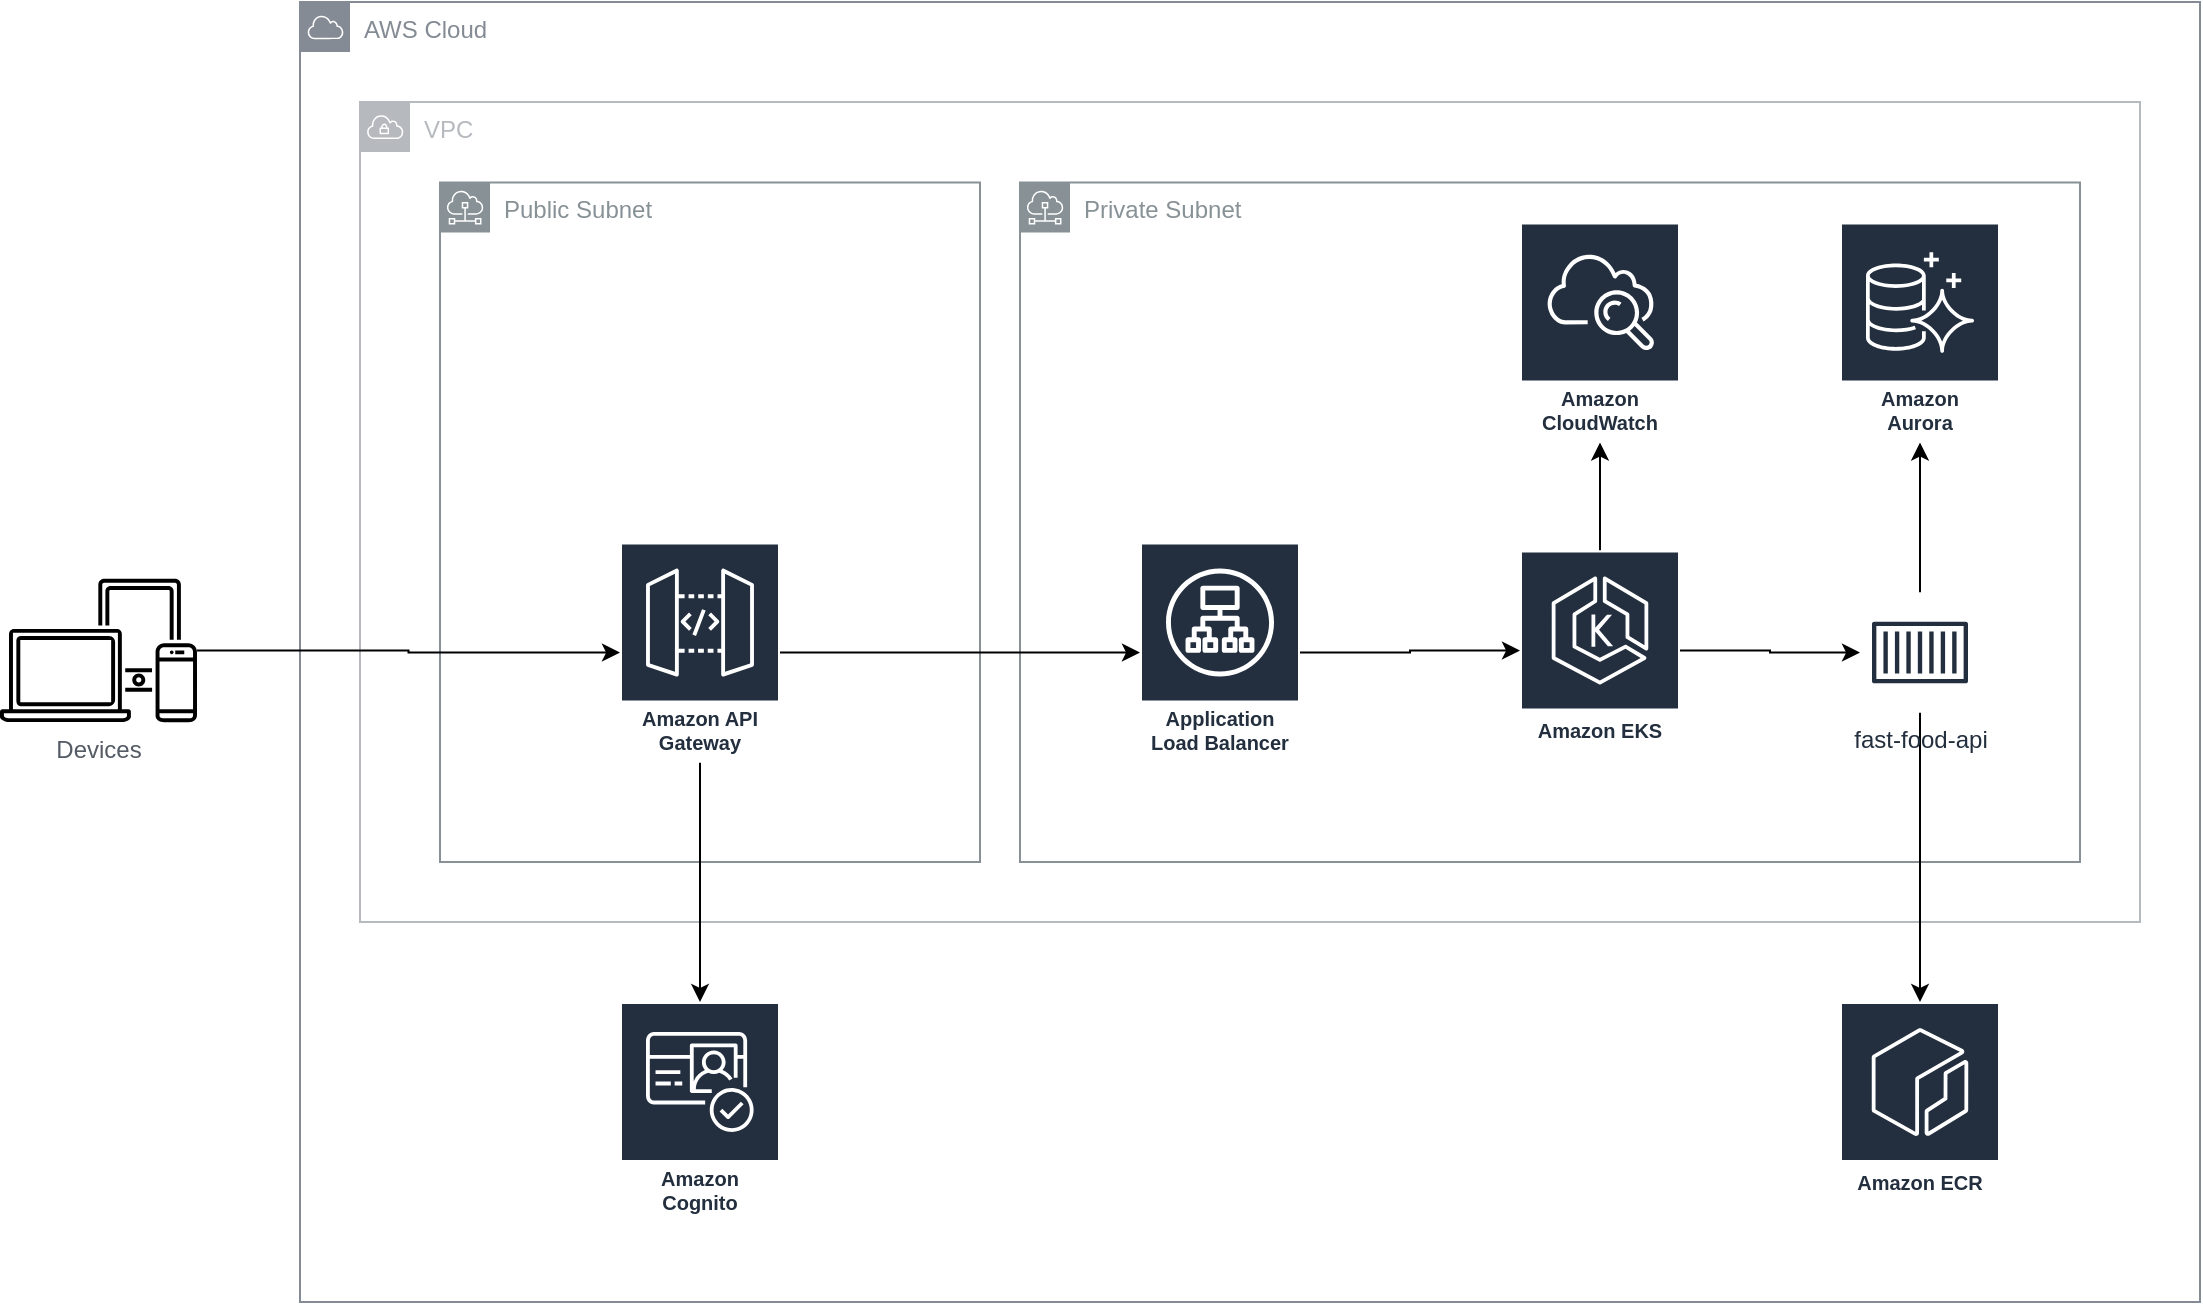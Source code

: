 <mxfile version="24.0.2" type="device">
  <diagram name="Página-1" id="tG4gKfh2Rcvcx-JtPzdS">
    <mxGraphModel dx="1687" dy="878" grid="1" gridSize="10" guides="1" tooltips="1" connect="1" arrows="1" fold="1" page="1" pageScale="1" pageWidth="827" pageHeight="1169" math="0" shadow="0">
      <root>
        <mxCell id="0" />
        <mxCell id="1" parent="0" />
        <mxCell id="oaoh2aNcwrlBlIq6WkfK-6" value="AWS Cloud" style="sketch=0;outlineConnect=0;gradientColor=none;html=1;whiteSpace=wrap;fontSize=12;fontStyle=0;shape=mxgraph.aws4.group;grIcon=mxgraph.aws4.group_aws_cloud;strokeColor=#858B94;fillColor=#FFFFFF;verticalAlign=top;align=left;spacingLeft=30;fontColor=#858B94;dashed=0;" parent="1" vertex="1">
          <mxGeometry x="420" y="60" width="950" height="650" as="geometry" />
        </mxCell>
        <mxCell id="oaoh2aNcwrlBlIq6WkfK-30" value="VPC" style="sketch=0;outlineConnect=0;gradientColor=none;html=1;whiteSpace=wrap;fontSize=12;fontStyle=0;shape=mxgraph.aws4.group;grIcon=mxgraph.aws4.group_vpc;strokeColor=#B6BABF;fillColor=#FFFFFF;verticalAlign=top;align=left;spacingLeft=30;fontColor=#B6BABF;dashed=0;" parent="1" vertex="1">
          <mxGeometry x="450" y="110" width="890" height="410" as="geometry" />
        </mxCell>
        <mxCell id="wbJ7AK4Cjy9MFqET-5yj-9" value="Private Subnet" style="sketch=0;outlineConnect=0;gradientColor=none;html=1;whiteSpace=wrap;fontSize=12;fontStyle=0;shape=mxgraph.aws4.group;grIcon=mxgraph.aws4.group_subnet;strokeColor=#879196;fillColor=none;verticalAlign=top;align=left;spacingLeft=30;fontColor=#879196;dashed=0;" vertex="1" parent="1">
          <mxGeometry x="780" y="150.25" width="530" height="339.75" as="geometry" />
        </mxCell>
        <mxCell id="wbJ7AK4Cjy9MFqET-5yj-10" value="Public Subnet" style="sketch=0;outlineConnect=0;gradientColor=none;html=1;whiteSpace=wrap;fontSize=12;fontStyle=0;shape=mxgraph.aws4.group;grIcon=mxgraph.aws4.group_subnet;strokeColor=#879196;fillColor=none;verticalAlign=top;align=left;spacingLeft=30;fontColor=#879196;dashed=0;" vertex="1" parent="1">
          <mxGeometry x="490" y="150.25" width="270" height="339.75" as="geometry" />
        </mxCell>
        <mxCell id="oaoh2aNcwrlBlIq6WkfK-20" style="edgeStyle=orthogonalEdgeStyle;rounded=0;orthogonalLoop=1;jettySize=auto;html=1;" parent="1" source="oaoh2aNcwrlBlIq6WkfK-4" target="oaoh2aNcwrlBlIq6WkfK-19" edge="1">
          <mxGeometry relative="1" as="geometry" />
        </mxCell>
        <mxCell id="oaoh2aNcwrlBlIq6WkfK-4" value="Devices" style="sketch=0;outlineConnect=0;gradientColor=none;fontColor=#545B64;strokeColor=none;fillColor=#000000;dashed=0;verticalLabelPosition=bottom;verticalAlign=top;align=center;html=1;fontSize=12;fontStyle=0;aspect=fixed;shape=mxgraph.aws4.illustration_devices;pointerEvents=1" parent="1" vertex="1">
          <mxGeometry x="270" y="348.3" width="98.49" height="71.9" as="geometry" />
        </mxCell>
        <mxCell id="oaoh2aNcwrlBlIq6WkfK-9" value="Amazon ECR" style="sketch=0;outlineConnect=0;fontColor=#232F3E;gradientColor=none;strokeColor=#ffffff;fillColor=#232F3E;dashed=0;verticalLabelPosition=middle;verticalAlign=bottom;align=center;html=1;whiteSpace=wrap;fontSize=10;fontStyle=1;spacing=3;shape=mxgraph.aws4.productIcon;prIcon=mxgraph.aws4.ecr;" parent="1" vertex="1">
          <mxGeometry x="1190" y="560" width="80" height="100" as="geometry" />
        </mxCell>
        <mxCell id="wbJ7AK4Cjy9MFqET-5yj-4" style="edgeStyle=orthogonalEdgeStyle;rounded=0;orthogonalLoop=1;jettySize=auto;html=1;" edge="1" parent="1" source="oaoh2aNcwrlBlIq6WkfK-15" target="wbJ7AK4Cjy9MFqET-5yj-3">
          <mxGeometry relative="1" as="geometry" />
        </mxCell>
        <mxCell id="oaoh2aNcwrlBlIq6WkfK-15" value="Application Load Balancer" style="sketch=0;outlineConnect=0;fontColor=#232F3E;gradientColor=none;strokeColor=#ffffff;fillColor=#232F3E;dashed=0;verticalLabelPosition=middle;verticalAlign=bottom;align=center;html=1;whiteSpace=wrap;fontSize=10;fontStyle=1;spacing=3;shape=mxgraph.aws4.productIcon;prIcon=mxgraph.aws4.application_load_balancer;" parent="1" vertex="1">
          <mxGeometry x="840" y="330.25" width="80" height="110" as="geometry" />
        </mxCell>
        <mxCell id="oaoh2aNcwrlBlIq6WkfK-22" style="edgeStyle=orthogonalEdgeStyle;rounded=0;orthogonalLoop=1;jettySize=auto;html=1;" parent="1" source="oaoh2aNcwrlBlIq6WkfK-17" target="oaoh2aNcwrlBlIq6WkfK-9" edge="1">
          <mxGeometry relative="1" as="geometry" />
        </mxCell>
        <mxCell id="oaoh2aNcwrlBlIq6WkfK-32" style="edgeStyle=orthogonalEdgeStyle;rounded=0;orthogonalLoop=1;jettySize=auto;html=1;" parent="1" target="oaoh2aNcwrlBlIq6WkfK-31" edge="1" source="oaoh2aNcwrlBlIq6WkfK-17">
          <mxGeometry relative="1" as="geometry">
            <mxPoint x="1230" y="440.25" as="sourcePoint" />
          </mxGeometry>
        </mxCell>
        <mxCell id="oaoh2aNcwrlBlIq6WkfK-17" value="fast-food-api" style="sketch=0;outlineConnect=0;fontColor=#232F3E;gradientColor=none;strokeColor=#232F3E;fillColor=#ffffff;dashed=0;verticalLabelPosition=bottom;verticalAlign=top;align=center;html=1;fontSize=12;fontStyle=0;aspect=fixed;shape=mxgraph.aws4.resourceIcon;resIcon=mxgraph.aws4.container_1;" parent="1" vertex="1">
          <mxGeometry x="1200" y="355.25" width="60" height="60" as="geometry" />
        </mxCell>
        <mxCell id="oaoh2aNcwrlBlIq6WkfK-24" style="edgeStyle=orthogonalEdgeStyle;rounded=0;orthogonalLoop=1;jettySize=auto;html=1;" parent="1" source="oaoh2aNcwrlBlIq6WkfK-19" target="oaoh2aNcwrlBlIq6WkfK-15" edge="1">
          <mxGeometry relative="1" as="geometry" />
        </mxCell>
        <mxCell id="wbJ7AK4Cjy9MFqET-5yj-2" style="edgeStyle=orthogonalEdgeStyle;rounded=0;orthogonalLoop=1;jettySize=auto;html=1;" edge="1" parent="1" source="oaoh2aNcwrlBlIq6WkfK-19" target="oaoh2aNcwrlBlIq6WkfK-28">
          <mxGeometry relative="1" as="geometry" />
        </mxCell>
        <mxCell id="oaoh2aNcwrlBlIq6WkfK-19" value="Amazon API Gateway" style="sketch=0;outlineConnect=0;fontColor=#232F3E;gradientColor=none;strokeColor=#ffffff;fillColor=#232F3E;dashed=0;verticalLabelPosition=middle;verticalAlign=bottom;align=center;html=1;whiteSpace=wrap;fontSize=10;fontStyle=1;spacing=3;shape=mxgraph.aws4.productIcon;prIcon=mxgraph.aws4.api_gateway;" parent="1" vertex="1">
          <mxGeometry x="580" y="330.25" width="80" height="110" as="geometry" />
        </mxCell>
        <mxCell id="oaoh2aNcwrlBlIq6WkfK-28" value="Amazon Cognito" style="sketch=0;outlineConnect=0;fontColor=#232F3E;gradientColor=none;strokeColor=#ffffff;fillColor=#232F3E;dashed=0;verticalLabelPosition=middle;verticalAlign=bottom;align=center;html=1;whiteSpace=wrap;fontSize=10;fontStyle=1;spacing=3;shape=mxgraph.aws4.productIcon;prIcon=mxgraph.aws4.cognito;" parent="1" vertex="1">
          <mxGeometry x="580" y="560" width="80" height="110" as="geometry" />
        </mxCell>
        <mxCell id="oaoh2aNcwrlBlIq6WkfK-31" value="Amazon&#xa;Aurora" style="sketch=0;outlineConnect=0;fontColor=#232F3E;gradientColor=none;strokeColor=#ffffff;fillColor=#232F3E;dashed=0;verticalLabelPosition=middle;verticalAlign=bottom;align=center;html=1;whiteSpace=wrap;fontSize=10;fontStyle=1;spacing=3;shape=mxgraph.aws4.productIcon;prIcon=mxgraph.aws4.aurora;" parent="1" vertex="1">
          <mxGeometry x="1190" y="170.25" width="80" height="110" as="geometry" />
        </mxCell>
        <mxCell id="wbJ7AK4Cjy9MFqET-5yj-5" style="edgeStyle=orthogonalEdgeStyle;rounded=0;orthogonalLoop=1;jettySize=auto;html=1;" edge="1" parent="1" source="wbJ7AK4Cjy9MFqET-5yj-3" target="oaoh2aNcwrlBlIq6WkfK-17">
          <mxGeometry relative="1" as="geometry" />
        </mxCell>
        <mxCell id="wbJ7AK4Cjy9MFqET-5yj-7" style="edgeStyle=orthogonalEdgeStyle;rounded=0;orthogonalLoop=1;jettySize=auto;html=1;" edge="1" parent="1" source="wbJ7AK4Cjy9MFqET-5yj-3" target="wbJ7AK4Cjy9MFqET-5yj-6">
          <mxGeometry relative="1" as="geometry" />
        </mxCell>
        <mxCell id="wbJ7AK4Cjy9MFqET-5yj-3" value="Amazon EKS" style="sketch=0;outlineConnect=0;fontColor=#232F3E;gradientColor=none;strokeColor=#ffffff;fillColor=#232F3E;dashed=0;verticalLabelPosition=middle;verticalAlign=bottom;align=center;html=1;whiteSpace=wrap;fontSize=10;fontStyle=1;spacing=3;shape=mxgraph.aws4.productIcon;prIcon=mxgraph.aws4.eks;" vertex="1" parent="1">
          <mxGeometry x="1030" y="334.25" width="80" height="100" as="geometry" />
        </mxCell>
        <mxCell id="wbJ7AK4Cjy9MFqET-5yj-6" value="Amazon CloudWatch" style="sketch=0;outlineConnect=0;fontColor=#232F3E;gradientColor=none;strokeColor=#ffffff;fillColor=#232F3E;dashed=0;verticalLabelPosition=middle;verticalAlign=bottom;align=center;html=1;whiteSpace=wrap;fontSize=10;fontStyle=1;spacing=3;shape=mxgraph.aws4.productIcon;prIcon=mxgraph.aws4.cloudwatch;" vertex="1" parent="1">
          <mxGeometry x="1030" y="170.25" width="80" height="110" as="geometry" />
        </mxCell>
      </root>
    </mxGraphModel>
  </diagram>
</mxfile>
